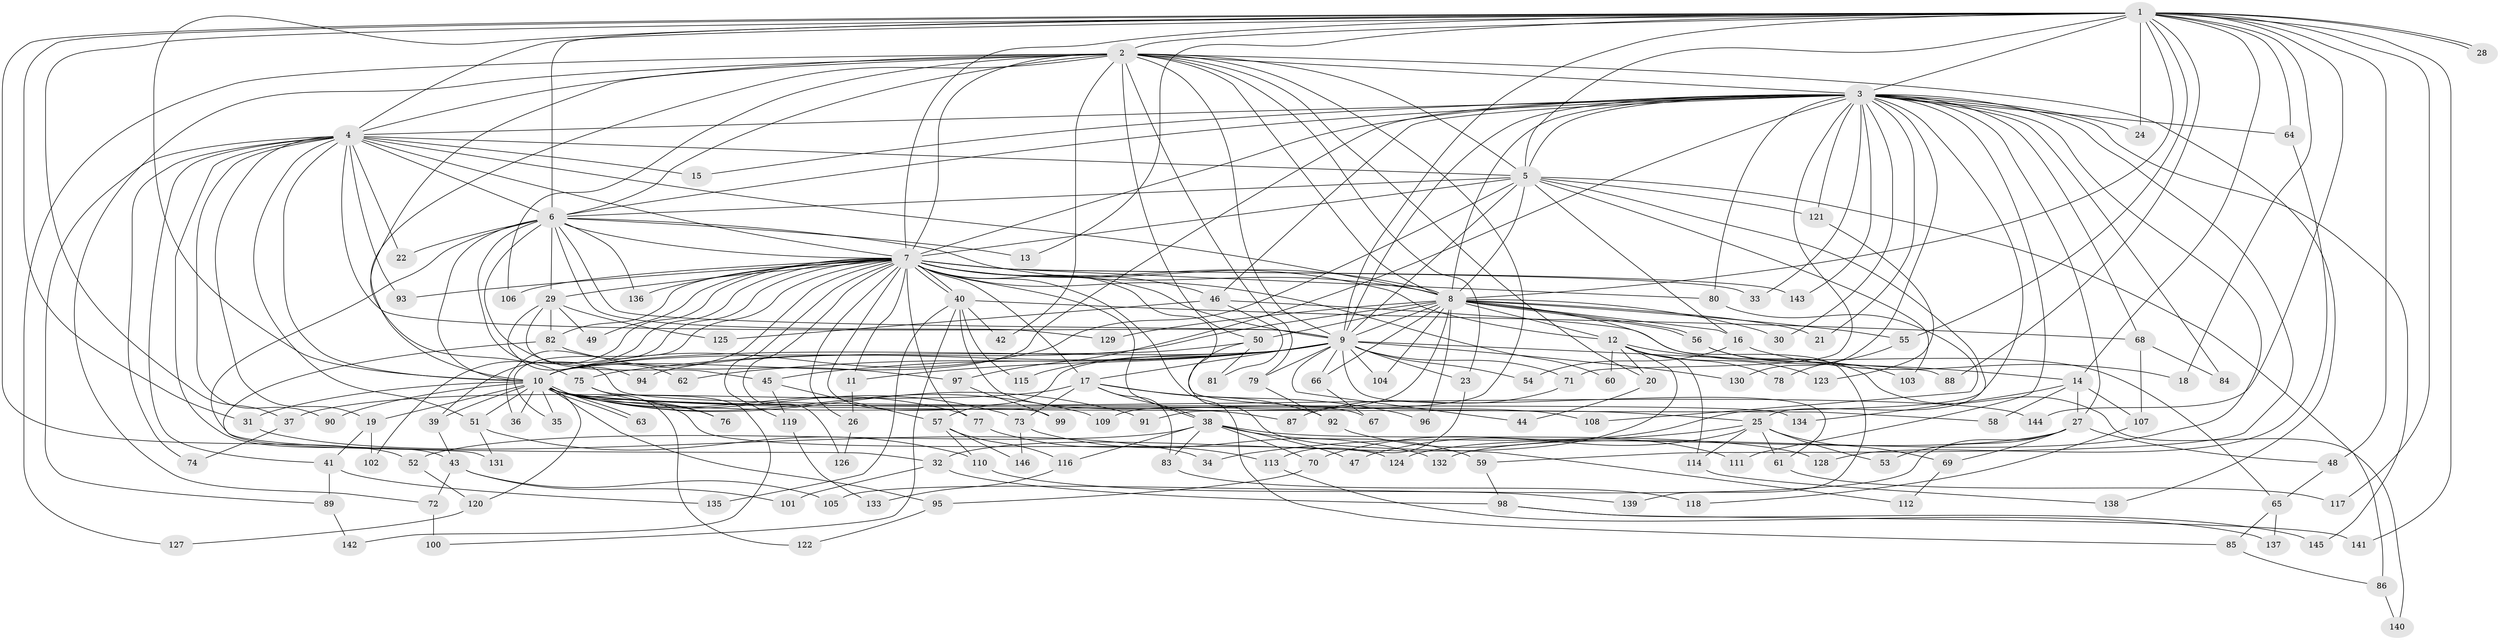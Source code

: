 // Generated by graph-tools (version 1.1) at 2025/49/03/09/25 03:49:44]
// undirected, 146 vertices, 317 edges
graph export_dot {
graph [start="1"]
  node [color=gray90,style=filled];
  1;
  2;
  3;
  4;
  5;
  6;
  7;
  8;
  9;
  10;
  11;
  12;
  13;
  14;
  15;
  16;
  17;
  18;
  19;
  20;
  21;
  22;
  23;
  24;
  25;
  26;
  27;
  28;
  29;
  30;
  31;
  32;
  33;
  34;
  35;
  36;
  37;
  38;
  39;
  40;
  41;
  42;
  43;
  44;
  45;
  46;
  47;
  48;
  49;
  50;
  51;
  52;
  53;
  54;
  55;
  56;
  57;
  58;
  59;
  60;
  61;
  62;
  63;
  64;
  65;
  66;
  67;
  68;
  69;
  70;
  71;
  72;
  73;
  74;
  75;
  76;
  77;
  78;
  79;
  80;
  81;
  82;
  83;
  84;
  85;
  86;
  87;
  88;
  89;
  90;
  91;
  92;
  93;
  94;
  95;
  96;
  97;
  98;
  99;
  100;
  101;
  102;
  103;
  104;
  105;
  106;
  107;
  108;
  109;
  110;
  111;
  112;
  113;
  114;
  115;
  116;
  117;
  118;
  119;
  120;
  121;
  122;
  123;
  124;
  125;
  126;
  127;
  128;
  129;
  130;
  131;
  132;
  133;
  134;
  135;
  136;
  137;
  138;
  139;
  140;
  141;
  142;
  143;
  144;
  145;
  146;
  1 -- 2;
  1 -- 3;
  1 -- 4;
  1 -- 5;
  1 -- 6;
  1 -- 7;
  1 -- 8;
  1 -- 9;
  1 -- 10;
  1 -- 13;
  1 -- 14;
  1 -- 18;
  1 -- 24;
  1 -- 28;
  1 -- 28;
  1 -- 31;
  1 -- 37;
  1 -- 48;
  1 -- 52;
  1 -- 55;
  1 -- 64;
  1 -- 88;
  1 -- 117;
  1 -- 141;
  1 -- 144;
  2 -- 3;
  2 -- 4;
  2 -- 5;
  2 -- 6;
  2 -- 7;
  2 -- 8;
  2 -- 9;
  2 -- 10;
  2 -- 20;
  2 -- 23;
  2 -- 42;
  2 -- 50;
  2 -- 72;
  2 -- 75;
  2 -- 79;
  2 -- 91;
  2 -- 106;
  2 -- 127;
  2 -- 138;
  3 -- 4;
  3 -- 5;
  3 -- 6;
  3 -- 7;
  3 -- 8;
  3 -- 9;
  3 -- 10;
  3 -- 15;
  3 -- 21;
  3 -- 24;
  3 -- 27;
  3 -- 30;
  3 -- 33;
  3 -- 46;
  3 -- 59;
  3 -- 64;
  3 -- 68;
  3 -- 70;
  3 -- 71;
  3 -- 80;
  3 -- 84;
  3 -- 97;
  3 -- 111;
  3 -- 121;
  3 -- 130;
  3 -- 132;
  3 -- 143;
  3 -- 145;
  4 -- 5;
  4 -- 6;
  4 -- 7;
  4 -- 8;
  4 -- 9;
  4 -- 10;
  4 -- 15;
  4 -- 19;
  4 -- 22;
  4 -- 41;
  4 -- 43;
  4 -- 51;
  4 -- 74;
  4 -- 89;
  4 -- 90;
  4 -- 93;
  5 -- 6;
  5 -- 7;
  5 -- 8;
  5 -- 9;
  5 -- 10;
  5 -- 16;
  5 -- 25;
  5 -- 86;
  5 -- 103;
  5 -- 121;
  6 -- 7;
  6 -- 8;
  6 -- 9;
  6 -- 10;
  6 -- 13;
  6 -- 22;
  6 -- 29;
  6 -- 32;
  6 -- 62;
  6 -- 129;
  6 -- 134;
  6 -- 136;
  7 -- 8;
  7 -- 9;
  7 -- 10;
  7 -- 11;
  7 -- 12;
  7 -- 17;
  7 -- 26;
  7 -- 29;
  7 -- 33;
  7 -- 35;
  7 -- 36;
  7 -- 38;
  7 -- 39;
  7 -- 40;
  7 -- 40;
  7 -- 46;
  7 -- 49;
  7 -- 58;
  7 -- 60;
  7 -- 77;
  7 -- 80;
  7 -- 82;
  7 -- 85;
  7 -- 93;
  7 -- 99;
  7 -- 102;
  7 -- 106;
  7 -- 119;
  7 -- 126;
  7 -- 136;
  7 -- 143;
  8 -- 9;
  8 -- 10;
  8 -- 12;
  8 -- 16;
  8 -- 21;
  8 -- 30;
  8 -- 50;
  8 -- 55;
  8 -- 56;
  8 -- 56;
  8 -- 66;
  8 -- 96;
  8 -- 104;
  8 -- 109;
  8 -- 129;
  8 -- 139;
  9 -- 10;
  9 -- 11;
  9 -- 17;
  9 -- 23;
  9 -- 44;
  9 -- 45;
  9 -- 54;
  9 -- 57;
  9 -- 61;
  9 -- 62;
  9 -- 66;
  9 -- 71;
  9 -- 75;
  9 -- 79;
  9 -- 88;
  9 -- 104;
  9 -- 115;
  9 -- 130;
  10 -- 19;
  10 -- 25;
  10 -- 31;
  10 -- 35;
  10 -- 36;
  10 -- 39;
  10 -- 51;
  10 -- 63;
  10 -- 63;
  10 -- 73;
  10 -- 76;
  10 -- 77;
  10 -- 87;
  10 -- 90;
  10 -- 91;
  10 -- 95;
  10 -- 108;
  10 -- 109;
  10 -- 120;
  10 -- 122;
  10 -- 124;
  10 -- 144;
  11 -- 26;
  12 -- 14;
  12 -- 20;
  12 -- 32;
  12 -- 60;
  12 -- 78;
  12 -- 114;
  12 -- 123;
  14 -- 27;
  14 -- 58;
  14 -- 107;
  14 -- 134;
  16 -- 18;
  16 -- 54;
  17 -- 37;
  17 -- 38;
  17 -- 73;
  17 -- 83;
  17 -- 92;
  17 -- 96;
  19 -- 41;
  19 -- 102;
  20 -- 44;
  23 -- 113;
  25 -- 34;
  25 -- 47;
  25 -- 53;
  25 -- 61;
  25 -- 69;
  25 -- 114;
  26 -- 126;
  27 -- 48;
  27 -- 53;
  27 -- 69;
  27 -- 105;
  27 -- 124;
  29 -- 45;
  29 -- 49;
  29 -- 82;
  29 -- 94;
  29 -- 125;
  31 -- 34;
  32 -- 98;
  32 -- 101;
  37 -- 74;
  38 -- 47;
  38 -- 52;
  38 -- 59;
  38 -- 70;
  38 -- 83;
  38 -- 116;
  38 -- 128;
  39 -- 43;
  40 -- 42;
  40 -- 67;
  40 -- 68;
  40 -- 100;
  40 -- 115;
  40 -- 135;
  41 -- 89;
  41 -- 135;
  43 -- 72;
  43 -- 101;
  43 -- 105;
  45 -- 57;
  45 -- 119;
  46 -- 65;
  46 -- 81;
  46 -- 125;
  48 -- 65;
  50 -- 81;
  50 -- 94;
  50 -- 112;
  51 -- 110;
  51 -- 131;
  52 -- 120;
  55 -- 78;
  56 -- 103;
  56 -- 140;
  57 -- 110;
  57 -- 116;
  57 -- 146;
  59 -- 98;
  61 -- 117;
  64 -- 128;
  65 -- 85;
  65 -- 137;
  66 -- 67;
  68 -- 84;
  68 -- 107;
  69 -- 112;
  70 -- 95;
  71 -- 87;
  72 -- 100;
  73 -- 132;
  73 -- 146;
  75 -- 76;
  75 -- 142;
  77 -- 113;
  79 -- 92;
  80 -- 108;
  82 -- 97;
  82 -- 131;
  83 -- 118;
  85 -- 86;
  86 -- 140;
  89 -- 142;
  92 -- 111;
  95 -- 122;
  97 -- 99;
  98 -- 141;
  98 -- 145;
  107 -- 118;
  110 -- 139;
  113 -- 137;
  114 -- 138;
  116 -- 133;
  119 -- 133;
  120 -- 127;
  121 -- 123;
}
